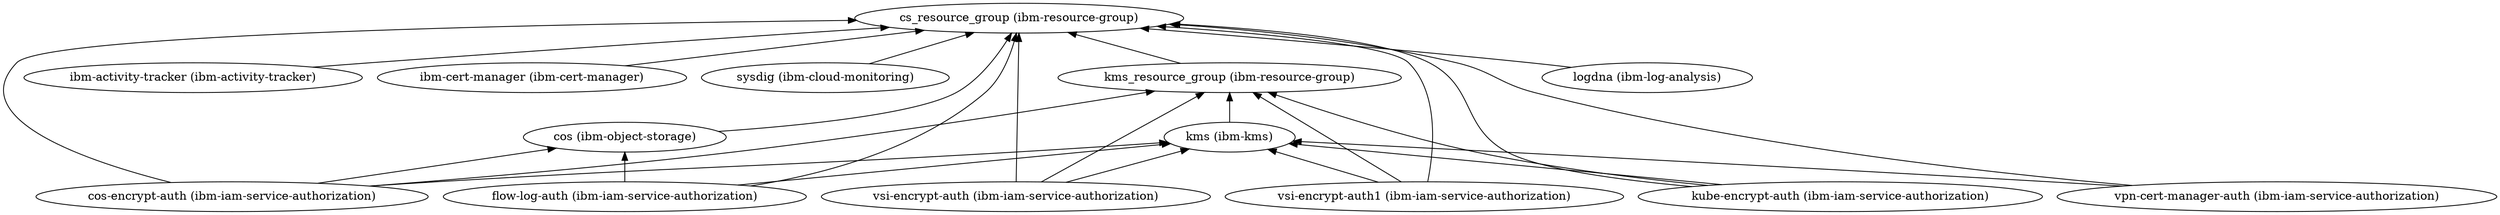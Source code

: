digraph {
    rankdir="BT"
    "cs_resource_group (ibm-resource-group)"
"kms_resource_group (ibm-resource-group)" -> "cs_resource_group (ibm-resource-group)"
"kms_resource_group (ibm-resource-group)"
"ibm-activity-tracker (ibm-activity-tracker)" -> "cs_resource_group (ibm-resource-group)"
"ibm-activity-tracker (ibm-activity-tracker)"
"ibm-cert-manager (ibm-cert-manager)" -> "cs_resource_group (ibm-resource-group)"
"ibm-cert-manager (ibm-cert-manager)"
"sysdig (ibm-cloud-monitoring)" -> "cs_resource_group (ibm-resource-group)"
"sysdig (ibm-cloud-monitoring)"
"vsi-encrypt-auth (ibm-iam-service-authorization)" -> "kms (ibm-kms)"
"vsi-encrypt-auth (ibm-iam-service-authorization)" -> "cs_resource_group (ibm-resource-group)"
"vsi-encrypt-auth (ibm-iam-service-authorization)" -> "kms_resource_group (ibm-resource-group)"
"vsi-encrypt-auth (ibm-iam-service-authorization)"
"kms (ibm-kms)" -> "kms_resource_group (ibm-resource-group)"
"kms (ibm-kms)"
"cos-encrypt-auth (ibm-iam-service-authorization)" -> "cos (ibm-object-storage)"
"cos-encrypt-auth (ibm-iam-service-authorization)" -> "cs_resource_group (ibm-resource-group)"
"cos-encrypt-auth (ibm-iam-service-authorization)" -> "kms (ibm-kms)"
"cos-encrypt-auth (ibm-iam-service-authorization)" -> "kms_resource_group (ibm-resource-group)"
"cos-encrypt-auth (ibm-iam-service-authorization)"
"cos (ibm-object-storage)" -> "cs_resource_group (ibm-resource-group)"
"cos (ibm-object-storage)"
"flow-log-auth (ibm-iam-service-authorization)" -> "kms (ibm-kms)"
"flow-log-auth (ibm-iam-service-authorization)" -> "cs_resource_group (ibm-resource-group)"
"flow-log-auth (ibm-iam-service-authorization)" -> "cos (ibm-object-storage)"
"flow-log-auth (ibm-iam-service-authorization)"
"vsi-encrypt-auth1 (ibm-iam-service-authorization)" -> "kms (ibm-kms)"
"vsi-encrypt-auth1 (ibm-iam-service-authorization)" -> "cs_resource_group (ibm-resource-group)"
"vsi-encrypt-auth1 (ibm-iam-service-authorization)" -> "kms_resource_group (ibm-resource-group)"
"vsi-encrypt-auth1 (ibm-iam-service-authorization)"
"kube-encrypt-auth (ibm-iam-service-authorization)" -> "kms (ibm-kms)"
"kube-encrypt-auth (ibm-iam-service-authorization)" -> "cs_resource_group (ibm-resource-group)"
"kube-encrypt-auth (ibm-iam-service-authorization)" -> "kms_resource_group (ibm-resource-group)"
"kube-encrypt-auth (ibm-iam-service-authorization)"
"vpn-cert-manager-auth (ibm-iam-service-authorization)" -> "kms (ibm-kms)"
"vpn-cert-manager-auth (ibm-iam-service-authorization)" -> "cs_resource_group (ibm-resource-group)"
"vpn-cert-manager-auth (ibm-iam-service-authorization)"
"logdna (ibm-log-analysis)" -> "cs_resource_group (ibm-resource-group)"
"logdna (ibm-log-analysis)"
  }